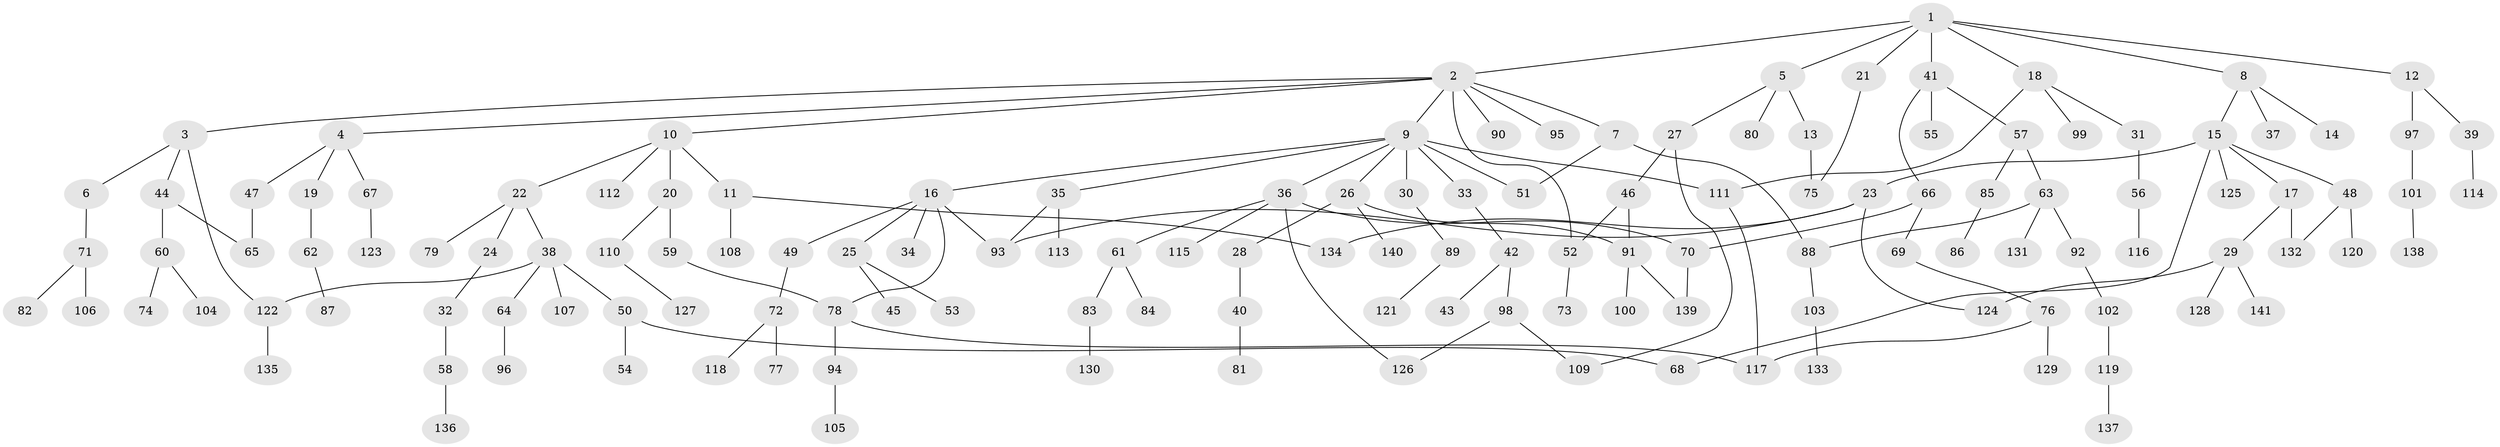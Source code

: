 // Generated by graph-tools (version 1.1) at 2025/00/03/09/25 03:00:59]
// undirected, 141 vertices, 161 edges
graph export_dot {
graph [start="1"]
  node [color=gray90,style=filled];
  1;
  2;
  3;
  4;
  5;
  6;
  7;
  8;
  9;
  10;
  11;
  12;
  13;
  14;
  15;
  16;
  17;
  18;
  19;
  20;
  21;
  22;
  23;
  24;
  25;
  26;
  27;
  28;
  29;
  30;
  31;
  32;
  33;
  34;
  35;
  36;
  37;
  38;
  39;
  40;
  41;
  42;
  43;
  44;
  45;
  46;
  47;
  48;
  49;
  50;
  51;
  52;
  53;
  54;
  55;
  56;
  57;
  58;
  59;
  60;
  61;
  62;
  63;
  64;
  65;
  66;
  67;
  68;
  69;
  70;
  71;
  72;
  73;
  74;
  75;
  76;
  77;
  78;
  79;
  80;
  81;
  82;
  83;
  84;
  85;
  86;
  87;
  88;
  89;
  90;
  91;
  92;
  93;
  94;
  95;
  96;
  97;
  98;
  99;
  100;
  101;
  102;
  103;
  104;
  105;
  106;
  107;
  108;
  109;
  110;
  111;
  112;
  113;
  114;
  115;
  116;
  117;
  118;
  119;
  120;
  121;
  122;
  123;
  124;
  125;
  126;
  127;
  128;
  129;
  130;
  131;
  132;
  133;
  134;
  135;
  136;
  137;
  138;
  139;
  140;
  141;
  1 -- 2;
  1 -- 5;
  1 -- 8;
  1 -- 12;
  1 -- 18;
  1 -- 21;
  1 -- 41;
  2 -- 3;
  2 -- 4;
  2 -- 7;
  2 -- 9;
  2 -- 10;
  2 -- 90;
  2 -- 95;
  2 -- 52;
  3 -- 6;
  3 -- 44;
  3 -- 122;
  4 -- 19;
  4 -- 47;
  4 -- 67;
  5 -- 13;
  5 -- 27;
  5 -- 80;
  6 -- 71;
  7 -- 88;
  7 -- 51;
  8 -- 14;
  8 -- 15;
  8 -- 37;
  9 -- 16;
  9 -- 26;
  9 -- 30;
  9 -- 33;
  9 -- 35;
  9 -- 36;
  9 -- 51;
  9 -- 111;
  10 -- 11;
  10 -- 20;
  10 -- 22;
  10 -- 112;
  11 -- 108;
  11 -- 134;
  12 -- 39;
  12 -- 97;
  13 -- 75;
  15 -- 17;
  15 -- 23;
  15 -- 48;
  15 -- 125;
  15 -- 68;
  16 -- 25;
  16 -- 34;
  16 -- 49;
  16 -- 93;
  16 -- 78;
  17 -- 29;
  17 -- 132;
  18 -- 31;
  18 -- 99;
  18 -- 111;
  19 -- 62;
  20 -- 59;
  20 -- 110;
  21 -- 75;
  22 -- 24;
  22 -- 38;
  22 -- 79;
  23 -- 134;
  23 -- 93;
  23 -- 124;
  24 -- 32;
  25 -- 45;
  25 -- 53;
  26 -- 28;
  26 -- 91;
  26 -- 140;
  27 -- 46;
  27 -- 109;
  28 -- 40;
  29 -- 124;
  29 -- 128;
  29 -- 141;
  30 -- 89;
  31 -- 56;
  32 -- 58;
  33 -- 42;
  35 -- 113;
  35 -- 93;
  36 -- 61;
  36 -- 115;
  36 -- 126;
  36 -- 70;
  38 -- 50;
  38 -- 64;
  38 -- 107;
  38 -- 122;
  39 -- 114;
  40 -- 81;
  41 -- 55;
  41 -- 57;
  41 -- 66;
  42 -- 43;
  42 -- 98;
  44 -- 60;
  44 -- 65;
  46 -- 52;
  46 -- 91;
  47 -- 65;
  48 -- 120;
  48 -- 132;
  49 -- 72;
  50 -- 54;
  50 -- 68;
  52 -- 73;
  56 -- 116;
  57 -- 63;
  57 -- 85;
  58 -- 136;
  59 -- 78;
  60 -- 74;
  60 -- 104;
  61 -- 83;
  61 -- 84;
  62 -- 87;
  63 -- 92;
  63 -- 131;
  63 -- 88;
  64 -- 96;
  66 -- 69;
  66 -- 70;
  67 -- 123;
  69 -- 76;
  70 -- 139;
  71 -- 82;
  71 -- 106;
  72 -- 77;
  72 -- 118;
  76 -- 129;
  76 -- 117;
  78 -- 94;
  78 -- 117;
  83 -- 130;
  85 -- 86;
  88 -- 103;
  89 -- 121;
  91 -- 100;
  91 -- 139;
  92 -- 102;
  94 -- 105;
  97 -- 101;
  98 -- 109;
  98 -- 126;
  101 -- 138;
  102 -- 119;
  103 -- 133;
  110 -- 127;
  111 -- 117;
  119 -- 137;
  122 -- 135;
}
